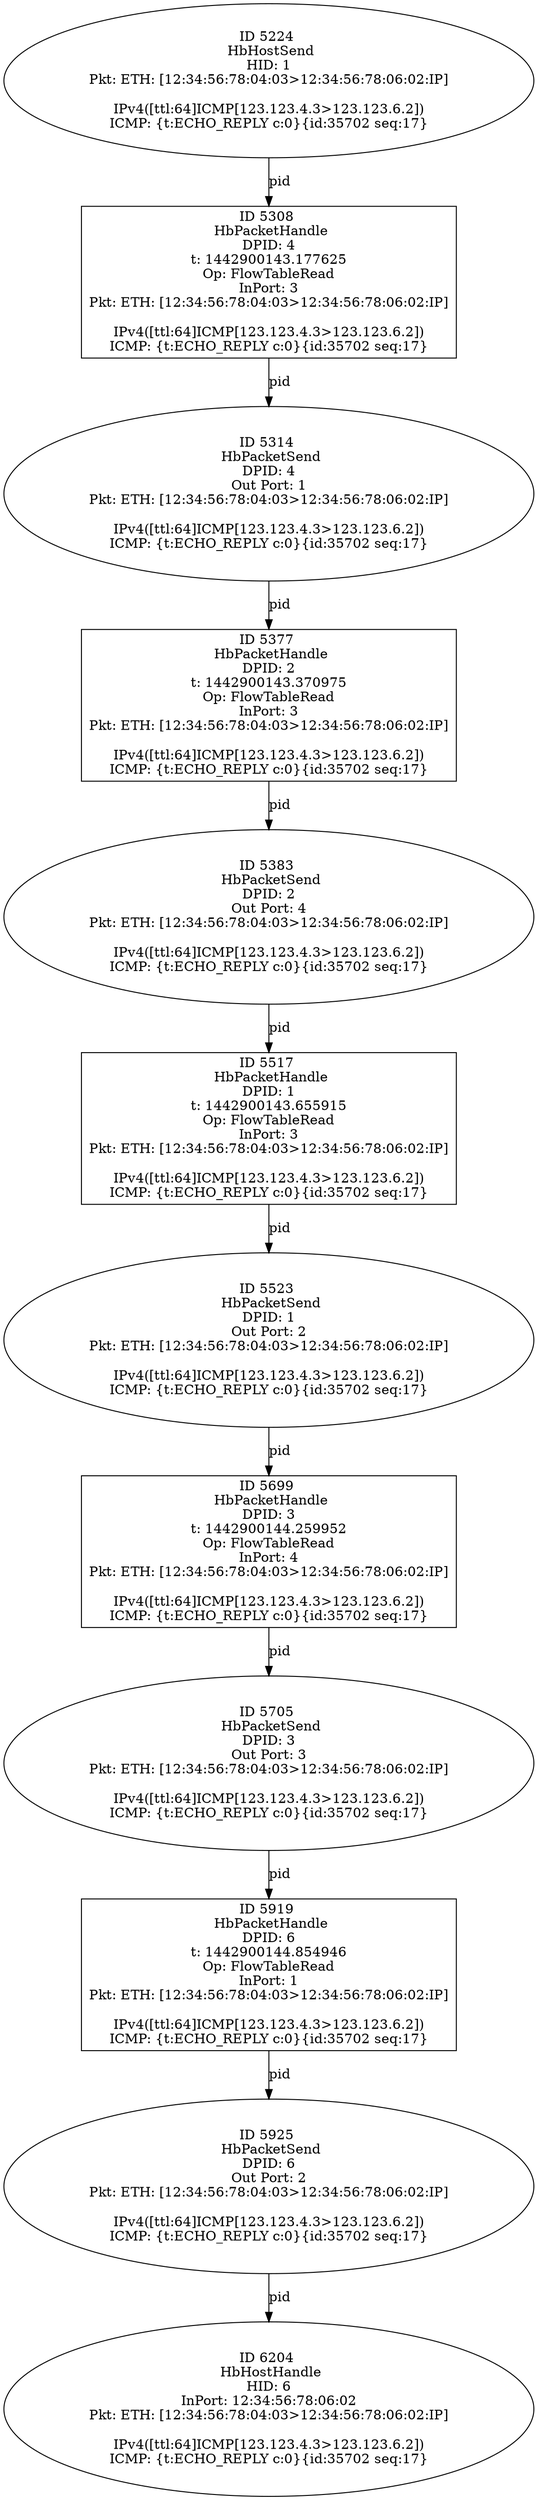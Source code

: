 strict digraph G {
5377 [shape=box, event=<hb_events.HbPacketHandle object at 0x108e0bad0>, label="ID 5377 
 HbPacketHandle
DPID: 2
t: 1442900143.370975
Op: FlowTableRead
InPort: 3
Pkt: ETH: [12:34:56:78:04:03>12:34:56:78:06:02:IP]

IPv4([ttl:64]ICMP[123.123.4.3>123.123.6.2])
ICMP: {t:ECHO_REPLY c:0}{id:35702 seq:17}"];
5314 [shape=oval, event=<hb_events.HbPacketSend object at 0x108dd6510>, label="ID 5314 
 HbPacketSend
DPID: 4
Out Port: 1
Pkt: ETH: [12:34:56:78:04:03>12:34:56:78:06:02:IP]

IPv4([ttl:64]ICMP[123.123.4.3>123.123.6.2])
ICMP: {t:ECHO_REPLY c:0}{id:35702 seq:17}"];
5699 [shape=box, event=<hb_events.HbPacketHandle object at 0x109008210>, label="ID 5699 
 HbPacketHandle
DPID: 3
t: 1442900144.259952
Op: FlowTableRead
InPort: 4
Pkt: ETH: [12:34:56:78:04:03>12:34:56:78:06:02:IP]

IPv4([ttl:64]ICMP[123.123.4.3>123.123.6.2])
ICMP: {t:ECHO_REPLY c:0}{id:35702 seq:17}"];
5925 [shape=oval, event=<hb_events.HbPacketSend object at 0x1091e3790>, label="ID 5925 
 HbPacketSend
DPID: 6
Out Port: 2
Pkt: ETH: [12:34:56:78:04:03>12:34:56:78:06:02:IP]

IPv4([ttl:64]ICMP[123.123.4.3>123.123.6.2])
ICMP: {t:ECHO_REPLY c:0}{id:35702 seq:17}"];
5383 [shape=oval, event=<hb_events.HbPacketSend object at 0x108deb490>, label="ID 5383 
 HbPacketSend
DPID: 2
Out Port: 4
Pkt: ETH: [12:34:56:78:04:03>12:34:56:78:06:02:IP]

IPv4([ttl:64]ICMP[123.123.4.3>123.123.6.2])
ICMP: {t:ECHO_REPLY c:0}{id:35702 seq:17}"];
5224 [shape=oval, event=<hb_events.HbHostSend object at 0x108d63f90>, label="ID 5224 
 HbHostSend
HID: 1
Pkt: ETH: [12:34:56:78:04:03>12:34:56:78:06:02:IP]

IPv4([ttl:64]ICMP[123.123.4.3>123.123.6.2])
ICMP: {t:ECHO_REPLY c:0}{id:35702 seq:17}"];
5705 [shape=oval, event=<hb_events.HbPacketSend object at 0x109008490>, label="ID 5705 
 HbPacketSend
DPID: 3
Out Port: 3
Pkt: ETH: [12:34:56:78:04:03>12:34:56:78:06:02:IP]

IPv4([ttl:64]ICMP[123.123.4.3>123.123.6.2])
ICMP: {t:ECHO_REPLY c:0}{id:35702 seq:17}"];
5517 [shape=box, event=<hb_events.HbPacketHandle object at 0x108efb1d0>, label="ID 5517 
 HbPacketHandle
DPID: 1
t: 1442900143.655915
Op: FlowTableRead
InPort: 3
Pkt: ETH: [12:34:56:78:04:03>12:34:56:78:06:02:IP]

IPv4([ttl:64]ICMP[123.123.4.3>123.123.6.2])
ICMP: {t:ECHO_REPLY c:0}{id:35702 seq:17}"];
5523 [shape=oval, event=<hb_events.HbPacketSend object at 0x108efb510>, label="ID 5523 
 HbPacketSend
DPID: 1
Out Port: 2
Pkt: ETH: [12:34:56:78:04:03>12:34:56:78:06:02:IP]

IPv4([ttl:64]ICMP[123.123.4.3>123.123.6.2])
ICMP: {t:ECHO_REPLY c:0}{id:35702 seq:17}"];
5308 [shape=box, event=<hb_events.HbPacketHandle object at 0x108df9190>, label="ID 5308 
 HbPacketHandle
DPID: 4
t: 1442900143.177625
Op: FlowTableRead
InPort: 3
Pkt: ETH: [12:34:56:78:04:03>12:34:56:78:06:02:IP]

IPv4([ttl:64]ICMP[123.123.4.3>123.123.6.2])
ICMP: {t:ECHO_REPLY c:0}{id:35702 seq:17}"];
6204 [shape=oval, event=<hb_events.HbHostHandle object at 0x1093be750>, label="ID 6204 
 HbHostHandle
HID: 6
InPort: 12:34:56:78:06:02
Pkt: ETH: [12:34:56:78:04:03>12:34:56:78:06:02:IP]

IPv4([ttl:64]ICMP[123.123.4.3>123.123.6.2])
ICMP: {t:ECHO_REPLY c:0}{id:35702 seq:17}"];
5919 [shape=box, event=<hb_events.HbPacketHandle object at 0x1091f8dd0>, label="ID 5919 
 HbPacketHandle
DPID: 6
t: 1442900144.854946
Op: FlowTableRead
InPort: 1
Pkt: ETH: [12:34:56:78:04:03>12:34:56:78:06:02:IP]

IPv4([ttl:64]ICMP[123.123.4.3>123.123.6.2])
ICMP: {t:ECHO_REPLY c:0}{id:35702 seq:17}"];
5377 -> 5383  [rel=pid, label=pid];
5314 -> 5377  [rel=pid, label=pid];
5699 -> 5705  [rel=pid, label=pid];
5925 -> 6204  [rel=pid, label=pid];
5383 -> 5517  [rel=pid, label=pid];
5224 -> 5308  [rel=pid, label=pid];
5705 -> 5919  [rel=pid, label=pid];
5517 -> 5523  [rel=pid, label=pid];
5523 -> 5699  [rel=pid, label=pid];
5308 -> 5314  [rel=pid, label=pid];
5919 -> 5925  [rel=pid, label=pid];
}
